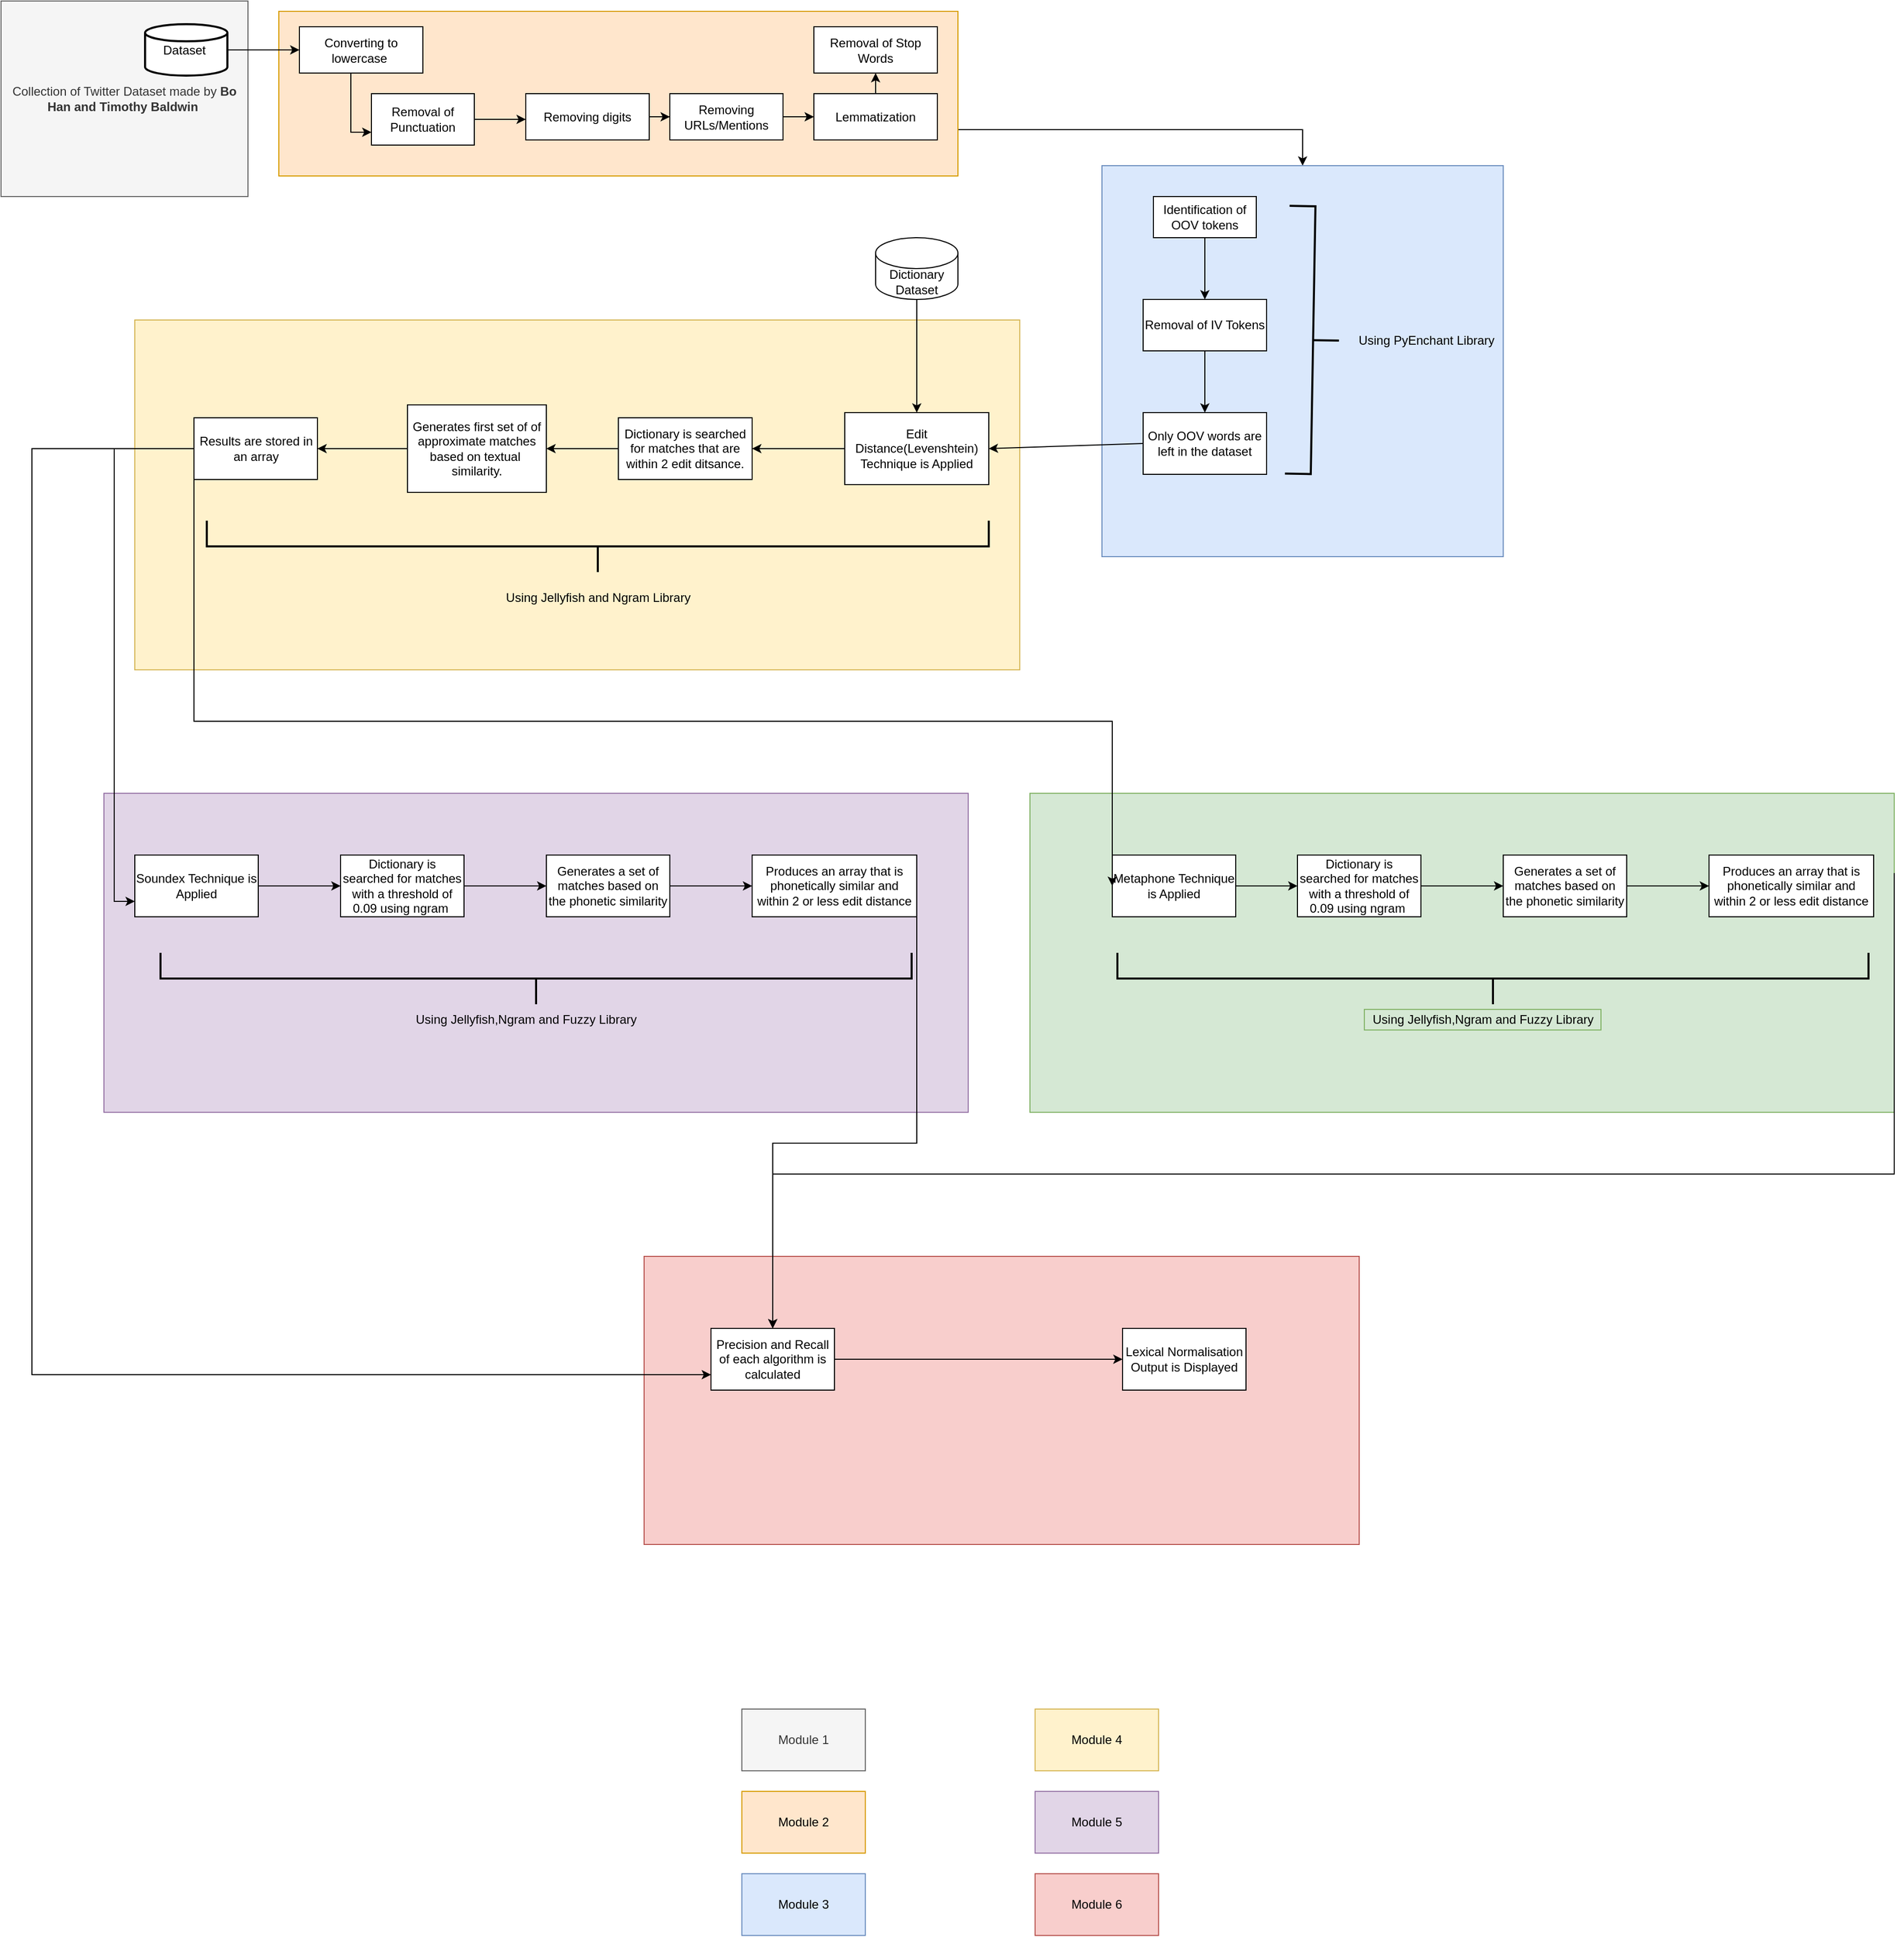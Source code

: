 <mxfile version="16.2.4" type="google"><diagram id="jLyRd-9hGAK_bKS3BUGZ" name="Page-1"><mxGraphModel dx="1852" dy="1042" grid="1" gridSize="10" guides="1" tooltips="1" connect="1" arrows="1" fold="1" page="1" pageScale="1" pageWidth="3300" pageHeight="4681" math="0" shadow="0"><root><mxCell id="0"/><mxCell id="1" parent="0"/><mxCell id="rZngAvHAmayFfEcME58n-93" value="Collection of Twitter Dataset made by &lt;b&gt;Bo Han and Timothy Baldwin&amp;nbsp;&lt;/b&gt;" style="rounded=0;whiteSpace=wrap;html=1;strokeColor=#666666;strokeWidth=1;fillColor=#f5f5f5;fontColor=#333333;" vertex="1" parent="1"><mxGeometry x="120" y="60" width="240" height="190" as="geometry"/></mxCell><mxCell id="hwuH10PfFCGWQ_aGmUsl-1" value="Dataset&amp;nbsp;" style="strokeWidth=2;html=1;shape=mxgraph.flowchart.database;whiteSpace=wrap;" parent="1" vertex="1"><mxGeometry x="260" y="82.5" width="80" height="50" as="geometry"/></mxCell><mxCell id="rZngAvHAmayFfEcME58n-33" style="edgeStyle=elbowEdgeStyle;rounded=0;orthogonalLoop=1;jettySize=auto;html=1;exitX=1;exitY=0.5;exitDx=0;exitDy=0;entryX=0.5;entryY=0;entryDx=0;entryDy=0;elbow=vertical;" edge="1" parent="1" source="hwuH10PfFCGWQ_aGmUsl-2" target="rZngAvHAmayFfEcME58n-12"><mxGeometry relative="1" as="geometry"/></mxCell><mxCell id="hwuH10PfFCGWQ_aGmUsl-2" value="" style="rounded=0;whiteSpace=wrap;html=1;fillColor=#ffe6cc;strokeColor=#d79b00;" parent="1" vertex="1"><mxGeometry x="390" y="70" width="660" height="160" as="geometry"/></mxCell><mxCell id="hwuH10PfFCGWQ_aGmUsl-10" style="edgeStyle=orthogonalEdgeStyle;rounded=0;orthogonalLoop=1;jettySize=auto;html=1;entryX=0;entryY=0.5;entryDx=0;entryDy=0;" parent="1" source="hwuH10PfFCGWQ_aGmUsl-1" target="hwuH10PfFCGWQ_aGmUsl-3" edge="1"><mxGeometry relative="1" as="geometry"><Array as="points"><mxPoint x="370" y="108"/></Array></mxGeometry></mxCell><mxCell id="rZngAvHAmayFfEcME58n-10" style="edgeStyle=elbowEdgeStyle;rounded=0;orthogonalLoop=1;jettySize=auto;html=1;exitX=0.5;exitY=1;exitDx=0;exitDy=0;entryX=0;entryY=0.75;entryDx=0;entryDy=0;" edge="1" parent="1" source="hwuH10PfFCGWQ_aGmUsl-3" target="rZngAvHAmayFfEcME58n-1"><mxGeometry relative="1" as="geometry"><Array as="points"><mxPoint x="460" y="150"/></Array></mxGeometry></mxCell><mxCell id="hwuH10PfFCGWQ_aGmUsl-3" value="Converting to lowercase&amp;nbsp;" style="rounded=0;whiteSpace=wrap;html=1;" parent="1" vertex="1"><mxGeometry x="410" y="85" width="120" height="45" as="geometry"/></mxCell><mxCell id="hwuH10PfFCGWQ_aGmUsl-13" style="edgeStyle=orthogonalEdgeStyle;rounded=0;orthogonalLoop=1;jettySize=auto;html=1;" parent="1" source="hwuH10PfFCGWQ_aGmUsl-4" target="hwuH10PfFCGWQ_aGmUsl-5" edge="1"><mxGeometry relative="1" as="geometry"/></mxCell><mxCell id="hwuH10PfFCGWQ_aGmUsl-4" value="Removing digits" style="rounded=0;whiteSpace=wrap;html=1;" parent="1" vertex="1"><mxGeometry x="630" y="150" width="120" height="45" as="geometry"/></mxCell><mxCell id="hwuH10PfFCGWQ_aGmUsl-14" style="edgeStyle=orthogonalEdgeStyle;rounded=0;orthogonalLoop=1;jettySize=auto;html=1;entryX=0;entryY=0.5;entryDx=0;entryDy=0;" parent="1" source="hwuH10PfFCGWQ_aGmUsl-5" target="hwuH10PfFCGWQ_aGmUsl-6" edge="1"><mxGeometry relative="1" as="geometry"/></mxCell><mxCell id="hwuH10PfFCGWQ_aGmUsl-5" value="Removing URLs/Mentions" style="rounded=0;whiteSpace=wrap;html=1;" parent="1" vertex="1"><mxGeometry x="770" y="150" width="110" height="45" as="geometry"/></mxCell><mxCell id="hwuH10PfFCGWQ_aGmUsl-17" style="edgeStyle=orthogonalEdgeStyle;rounded=0;orthogonalLoop=1;jettySize=auto;html=1;" parent="1" source="hwuH10PfFCGWQ_aGmUsl-6" target="hwuH10PfFCGWQ_aGmUsl-7" edge="1"><mxGeometry relative="1" as="geometry"><Array as="points"><mxPoint x="970" y="173"/></Array></mxGeometry></mxCell><mxCell id="hwuH10PfFCGWQ_aGmUsl-6" value="Lemmatization" style="rounded=0;whiteSpace=wrap;html=1;" parent="1" vertex="1"><mxGeometry x="910" y="150" width="120" height="45" as="geometry"/></mxCell><mxCell id="hwuH10PfFCGWQ_aGmUsl-7" value="Removal of Stop Words" style="rounded=0;whiteSpace=wrap;html=1;" parent="1" vertex="1"><mxGeometry x="910" y="85" width="120" height="45" as="geometry"/></mxCell><mxCell id="rZngAvHAmayFfEcME58n-5" style="edgeStyle=orthogonalEdgeStyle;rounded=0;orthogonalLoop=1;jettySize=auto;html=1;exitX=1;exitY=0.5;exitDx=0;exitDy=0;" edge="1" parent="1" source="rZngAvHAmayFfEcME58n-1"><mxGeometry relative="1" as="geometry"><mxPoint x="630" y="175" as="targetPoint"/></mxGeometry></mxCell><mxCell id="rZngAvHAmayFfEcME58n-1" value="Removal of Punctuation" style="rounded=0;whiteSpace=wrap;html=1;" vertex="1" parent="1"><mxGeometry x="480" y="150" width="100" height="50" as="geometry"/></mxCell><mxCell id="rZngAvHAmayFfEcME58n-12" value="" style="rounded=0;whiteSpace=wrap;html=1;align=right;fillColor=#dae8fc;strokeColor=#6c8ebf;" vertex="1" parent="1"><mxGeometry x="1190" y="220" width="390" height="380" as="geometry"/></mxCell><mxCell id="rZngAvHAmayFfEcME58n-20" value="" style="edgeStyle=elbowEdgeStyle;rounded=0;orthogonalLoop=1;jettySize=auto;html=1;" edge="1" parent="1" source="rZngAvHAmayFfEcME58n-13" target="rZngAvHAmayFfEcME58n-19"><mxGeometry relative="1" as="geometry"/></mxCell><mxCell id="rZngAvHAmayFfEcME58n-13" value="Identification of OOV tokens" style="rounded=0;whiteSpace=wrap;html=1;" vertex="1" parent="1"><mxGeometry x="1240" y="250" width="100" height="40" as="geometry"/></mxCell><mxCell id="rZngAvHAmayFfEcME58n-14" style="edgeStyle=elbowEdgeStyle;rounded=0;orthogonalLoop=1;jettySize=auto;html=1;exitX=1;exitY=1;exitDx=0;exitDy=0;" edge="1" parent="1" source="rZngAvHAmayFfEcME58n-12" target="rZngAvHAmayFfEcME58n-12"><mxGeometry relative="1" as="geometry"/></mxCell><mxCell id="rZngAvHAmayFfEcME58n-24" value="" style="edgeStyle=elbowEdgeStyle;rounded=0;orthogonalLoop=1;jettySize=auto;html=1;" edge="1" parent="1" source="rZngAvHAmayFfEcME58n-19" target="rZngAvHAmayFfEcME58n-23"><mxGeometry relative="1" as="geometry"/></mxCell><mxCell id="rZngAvHAmayFfEcME58n-19" value="Removal of IV Tokens" style="whiteSpace=wrap;html=1;rounded=0;" vertex="1" parent="1"><mxGeometry x="1230" y="350" width="120" height="50" as="geometry"/></mxCell><mxCell id="rZngAvHAmayFfEcME58n-23" value="Only OOV words are left in the dataset" style="whiteSpace=wrap;html=1;rounded=0;" vertex="1" parent="1"><mxGeometry x="1230" y="460" width="120" height="60" as="geometry"/></mxCell><mxCell id="rZngAvHAmayFfEcME58n-26" value="" style="strokeWidth=2;html=1;shape=mxgraph.flowchart.annotation_2;align=left;labelPosition=right;pointerEvents=1;rotation=-179;" vertex="1" parent="1"><mxGeometry x="1370.09" y="259.48" width="50.24" height="260.26" as="geometry"/></mxCell><mxCell id="rZngAvHAmayFfEcME58n-32" value="Using PyEnchant Library" style="text;html=1;align=center;verticalAlign=middle;resizable=0;points=[];autosize=1;strokeColor=none;fillColor=none;" vertex="1" parent="1"><mxGeometry x="1430" y="380" width="150" height="20" as="geometry"/></mxCell><mxCell id="rZngAvHAmayFfEcME58n-34" value="" style="rounded=0;whiteSpace=wrap;html=1;fillColor=#fff2cc;strokeColor=#d6b656;" vertex="1" parent="1"><mxGeometry x="250" y="370" width="860.09" height="340" as="geometry"/></mxCell><mxCell id="rZngAvHAmayFfEcME58n-50" style="edgeStyle=none;rounded=0;orthogonalLoop=1;jettySize=auto;html=1;exitX=0.5;exitY=1;exitDx=0;exitDy=0;exitPerimeter=0;elbow=vertical;" edge="1" parent="1" target="rZngAvHAmayFfEcME58n-37"><mxGeometry relative="1" as="geometry"><mxPoint x="1010" y="320" as="sourcePoint"/></mxGeometry></mxCell><mxCell id="rZngAvHAmayFfEcME58n-35" value="Dictionary Dataset" style="shape=cylinder3;whiteSpace=wrap;html=1;boundedLbl=1;backgroundOutline=1;size=15;" vertex="1" parent="1"><mxGeometry x="970" y="290" width="80" height="60" as="geometry"/></mxCell><mxCell id="rZngAvHAmayFfEcME58n-43" value="" style="edgeStyle=none;rounded=0;orthogonalLoop=1;jettySize=auto;html=1;elbow=vertical;" edge="1" parent="1" source="rZngAvHAmayFfEcME58n-37" target="rZngAvHAmayFfEcME58n-42"><mxGeometry relative="1" as="geometry"/></mxCell><mxCell id="rZngAvHAmayFfEcME58n-37" value="Edit Distance(Levenshtein) Technique is Applied" style="rounded=0;whiteSpace=wrap;html=1;" vertex="1" parent="1"><mxGeometry x="940" y="460" width="140" height="70" as="geometry"/></mxCell><mxCell id="rZngAvHAmayFfEcME58n-45" value="" style="edgeStyle=none;rounded=0;orthogonalLoop=1;jettySize=auto;html=1;elbow=vertical;" edge="1" parent="1" source="rZngAvHAmayFfEcME58n-42" target="rZngAvHAmayFfEcME58n-44"><mxGeometry relative="1" as="geometry"/></mxCell><mxCell id="rZngAvHAmayFfEcME58n-42" value="Dictionary is searched for matches that are within 2 edit ditsance." style="whiteSpace=wrap;html=1;rounded=0;" vertex="1" parent="1"><mxGeometry x="720" y="465" width="130" height="60" as="geometry"/></mxCell><mxCell id="rZngAvHAmayFfEcME58n-47" value="" style="edgeStyle=none;rounded=0;orthogonalLoop=1;jettySize=auto;html=1;elbow=vertical;" edge="1" parent="1" source="rZngAvHAmayFfEcME58n-44" target="rZngAvHAmayFfEcME58n-46"><mxGeometry relative="1" as="geometry"/></mxCell><mxCell id="rZngAvHAmayFfEcME58n-44" value="Generates first set of of approximate matches based on textual&amp;nbsp; similarity." style="whiteSpace=wrap;html=1;rounded=0;" vertex="1" parent="1"><mxGeometry x="515" y="452.5" width="135" height="85" as="geometry"/></mxCell><mxCell id="rZngAvHAmayFfEcME58n-46" value="Results are stored in an array" style="rounded=0;whiteSpace=wrap;html=1;" vertex="1" parent="1"><mxGeometry x="307.5" y="465" width="120" height="60" as="geometry"/></mxCell><mxCell id="rZngAvHAmayFfEcME58n-48" value="" style="strokeWidth=2;html=1;shape=mxgraph.flowchart.annotation_2;align=left;labelPosition=right;pointerEvents=1;rotation=-90;" vertex="1" parent="1"><mxGeometry x="675" y="210" width="50" height="760" as="geometry"/></mxCell><mxCell id="rZngAvHAmayFfEcME58n-49" value="Using Jellyfish and Ngram Library" style="text;html=1;align=center;verticalAlign=middle;resizable=0;points=[];autosize=1;strokeColor=none;fillColor=none;" vertex="1" parent="1"><mxGeometry x="605" y="630" width="190" height="20" as="geometry"/></mxCell><mxCell id="rZngAvHAmayFfEcME58n-51" style="edgeStyle=none;rounded=0;orthogonalLoop=1;jettySize=auto;html=1;exitX=0;exitY=0.5;exitDx=0;exitDy=0;entryX=1;entryY=0.5;entryDx=0;entryDy=0;elbow=vertical;" edge="1" parent="1" source="rZngAvHAmayFfEcME58n-23" target="rZngAvHAmayFfEcME58n-37"><mxGeometry relative="1" as="geometry"/></mxCell><mxCell id="rZngAvHAmayFfEcME58n-53" value="" style="rounded=0;whiteSpace=wrap;html=1;strokeWidth=1;fillColor=#e1d5e7;strokeColor=#9673a6;" vertex="1" parent="1"><mxGeometry x="220" y="830" width="840" height="310" as="geometry"/></mxCell><mxCell id="rZngAvHAmayFfEcME58n-57" value="" style="edgeStyle=orthogonalEdgeStyle;rounded=0;orthogonalLoop=1;jettySize=auto;html=1;elbow=vertical;" edge="1" parent="1" source="rZngAvHAmayFfEcME58n-54" target="rZngAvHAmayFfEcME58n-56"><mxGeometry relative="1" as="geometry"/></mxCell><mxCell id="rZngAvHAmayFfEcME58n-54" value="Soundex Technique is Applied" style="rounded=0;whiteSpace=wrap;html=1;strokeWidth=1;" vertex="1" parent="1"><mxGeometry x="250" y="890" width="120" height="60" as="geometry"/></mxCell><mxCell id="rZngAvHAmayFfEcME58n-55" style="edgeStyle=orthogonalEdgeStyle;rounded=0;orthogonalLoop=1;jettySize=auto;html=1;exitX=0;exitY=0.5;exitDx=0;exitDy=0;entryX=0;entryY=0.75;entryDx=0;entryDy=0;elbow=vertical;" edge="1" parent="1" source="rZngAvHAmayFfEcME58n-46" target="rZngAvHAmayFfEcME58n-54"><mxGeometry relative="1" as="geometry"/></mxCell><mxCell id="rZngAvHAmayFfEcME58n-59" value="" style="edgeStyle=orthogonalEdgeStyle;rounded=0;orthogonalLoop=1;jettySize=auto;html=1;elbow=vertical;" edge="1" parent="1" source="rZngAvHAmayFfEcME58n-56" target="rZngAvHAmayFfEcME58n-58"><mxGeometry relative="1" as="geometry"/></mxCell><mxCell id="rZngAvHAmayFfEcME58n-56" value="Dictionary is searched for matches with a threshold of 0.09 using ngram&amp;nbsp;" style="rounded=0;whiteSpace=wrap;html=1;strokeWidth=1;" vertex="1" parent="1"><mxGeometry x="450" y="890" width="120" height="60" as="geometry"/></mxCell><mxCell id="rZngAvHAmayFfEcME58n-61" value="" style="edgeStyle=orthogonalEdgeStyle;rounded=0;orthogonalLoop=1;jettySize=auto;html=1;elbow=vertical;" edge="1" parent="1" source="rZngAvHAmayFfEcME58n-58" target="rZngAvHAmayFfEcME58n-60"><mxGeometry relative="1" as="geometry"/></mxCell><mxCell id="rZngAvHAmayFfEcME58n-58" value="Generates a set of matches based on the phonetic similarity" style="whiteSpace=wrap;html=1;rounded=0;strokeWidth=1;" vertex="1" parent="1"><mxGeometry x="650" y="890" width="120" height="60" as="geometry"/></mxCell><mxCell id="rZngAvHAmayFfEcME58n-60" value="Produces an array that is phonetically similar and within 2 or less edit distance" style="whiteSpace=wrap;html=1;rounded=0;strokeWidth=1;" vertex="1" parent="1"><mxGeometry x="850" y="890" width="160" height="60" as="geometry"/></mxCell><mxCell id="rZngAvHAmayFfEcME58n-63" value="" style="strokeWidth=2;html=1;shape=mxgraph.flowchart.annotation_2;align=left;labelPosition=right;pointerEvents=1;rotation=-90;" vertex="1" parent="1"><mxGeometry x="615" y="645" width="50" height="730" as="geometry"/></mxCell><mxCell id="rZngAvHAmayFfEcME58n-64" value="Using Jellyfish,Ngram and Fuzzy Library" style="text;html=1;align=center;verticalAlign=middle;resizable=0;points=[];autosize=1;strokeColor=none;fillColor=none;" vertex="1" parent="1"><mxGeometry x="515" y="1040" width="230" height="20" as="geometry"/></mxCell><mxCell id="rZngAvHAmayFfEcME58n-65" value="" style="rounded=0;whiteSpace=wrap;html=1;strokeWidth=1;fillColor=#d5e8d4;strokeColor=#82b366;" vertex="1" parent="1"><mxGeometry x="1120" y="830" width="840" height="310" as="geometry"/></mxCell><mxCell id="rZngAvHAmayFfEcME58n-66" value="" style="edgeStyle=orthogonalEdgeStyle;rounded=0;orthogonalLoop=1;jettySize=auto;html=1;elbow=vertical;fillColor=#d5e8d4;strokeColor=#000000;" edge="1" parent="1" source="rZngAvHAmayFfEcME58n-67" target="rZngAvHAmayFfEcME58n-69"><mxGeometry relative="1" as="geometry"/></mxCell><mxCell id="rZngAvHAmayFfEcME58n-67" value="Metaphone Technique is Applied" style="rounded=0;whiteSpace=wrap;html=1;strokeWidth=1;" vertex="1" parent="1"><mxGeometry x="1200" y="890" width="120" height="60" as="geometry"/></mxCell><mxCell id="rZngAvHAmayFfEcME58n-68" value="" style="edgeStyle=orthogonalEdgeStyle;rounded=0;orthogonalLoop=1;jettySize=auto;html=1;elbow=vertical;fillColor=#d5e8d4;strokeColor=#000000;" edge="1" parent="1" source="rZngAvHAmayFfEcME58n-69" target="rZngAvHAmayFfEcME58n-71"><mxGeometry relative="1" as="geometry"/></mxCell><mxCell id="rZngAvHAmayFfEcME58n-69" value="Dictionary is searched for matches with a threshold of 0.09 using ngram&amp;nbsp;" style="rounded=0;whiteSpace=wrap;html=1;strokeWidth=1;" vertex="1" parent="1"><mxGeometry x="1380" y="890" width="120" height="60" as="geometry"/></mxCell><mxCell id="rZngAvHAmayFfEcME58n-70" value="" style="edgeStyle=orthogonalEdgeStyle;rounded=0;orthogonalLoop=1;jettySize=auto;html=1;elbow=vertical;fillColor=#d5e8d4;strokeColor=#000000;" edge="1" parent="1" source="rZngAvHAmayFfEcME58n-71" target="rZngAvHAmayFfEcME58n-72"><mxGeometry relative="1" as="geometry"/></mxCell><mxCell id="rZngAvHAmayFfEcME58n-71" value="Generates a set of matches based on the phonetic similarity" style="whiteSpace=wrap;html=1;rounded=0;strokeWidth=1;" vertex="1" parent="1"><mxGeometry x="1580" y="890" width="120" height="60" as="geometry"/></mxCell><mxCell id="rZngAvHAmayFfEcME58n-72" value="Produces an array that is phonetically similar and within 2 or less edit distance" style="whiteSpace=wrap;html=1;rounded=0;strokeWidth=1;" vertex="1" parent="1"><mxGeometry x="1780" y="890" width="160" height="60" as="geometry"/></mxCell><mxCell id="rZngAvHAmayFfEcME58n-73" value="" style="strokeWidth=2;html=1;shape=mxgraph.flowchart.annotation_2;align=left;labelPosition=right;pointerEvents=1;rotation=-90;fillColor=#d5e8d4;strokeColor=#000000;" vertex="1" parent="1"><mxGeometry x="1545" y="645" width="50" height="730" as="geometry"/></mxCell><mxCell id="rZngAvHAmayFfEcME58n-74" value="Using Jellyfish,Ngram and Fuzzy Library" style="text;html=1;align=center;verticalAlign=middle;resizable=0;points=[];autosize=1;strokeColor=#82b366;fillColor=#d5e8d4;" vertex="1" parent="1"><mxGeometry x="1445" y="1040" width="230" height="20" as="geometry"/></mxCell><mxCell id="rZngAvHAmayFfEcME58n-76" style="edgeStyle=elbowEdgeStyle;rounded=0;orthogonalLoop=1;jettySize=auto;html=1;exitX=0;exitY=0.5;exitDx=0;exitDy=0;entryX=0;entryY=0.5;entryDx=0;entryDy=0;elbow=vertical;" edge="1" parent="1" source="rZngAvHAmayFfEcME58n-46" target="rZngAvHAmayFfEcME58n-67"><mxGeometry relative="1" as="geometry"><mxPoint x="1090" y="920" as="targetPoint"/><Array as="points"><mxPoint x="1060" y="760"/></Array></mxGeometry></mxCell><mxCell id="rZngAvHAmayFfEcME58n-78" value="" style="rounded=0;whiteSpace=wrap;html=1;strokeColor=#b85450;strokeWidth=1;fillColor=#f8cecc;" vertex="1" parent="1"><mxGeometry x="745" y="1280" width="695" height="280" as="geometry"/></mxCell><mxCell id="rZngAvHAmayFfEcME58n-81" style="edgeStyle=elbowEdgeStyle;rounded=0;orthogonalLoop=1;jettySize=auto;elbow=vertical;html=1;exitX=1;exitY=0.5;exitDx=0;exitDy=0;strokeColor=#000000;" edge="1" parent="1" source="rZngAvHAmayFfEcME58n-79" target="rZngAvHAmayFfEcME58n-80"><mxGeometry relative="1" as="geometry"/></mxCell><mxCell id="rZngAvHAmayFfEcME58n-79" value="Precision and Recall of each algorithm is calculated" style="rounded=0;whiteSpace=wrap;html=1;strokeColor=#000000;strokeWidth=1;" vertex="1" parent="1"><mxGeometry x="810" y="1350" width="120" height="60" as="geometry"/></mxCell><mxCell id="rZngAvHAmayFfEcME58n-80" value="Lexical Normalisation Output is Displayed" style="rounded=0;whiteSpace=wrap;html=1;strokeColor=#000000;strokeWidth=1;" vertex="1" parent="1"><mxGeometry x="1210" y="1350" width="120" height="60" as="geometry"/></mxCell><mxCell id="rZngAvHAmayFfEcME58n-82" style="edgeStyle=elbowEdgeStyle;rounded=0;orthogonalLoop=1;jettySize=auto;elbow=vertical;html=1;exitX=1;exitY=0.25;exitDx=0;exitDy=0;entryX=0.5;entryY=0;entryDx=0;entryDy=0;strokeColor=#000000;" edge="1" parent="1" source="rZngAvHAmayFfEcME58n-65" target="rZngAvHAmayFfEcME58n-79"><mxGeometry relative="1" as="geometry"><Array as="points"><mxPoint x="1120" y="1200"/></Array></mxGeometry></mxCell><mxCell id="rZngAvHAmayFfEcME58n-83" style="edgeStyle=elbowEdgeStyle;rounded=0;orthogonalLoop=1;jettySize=auto;elbow=vertical;html=1;exitX=1;exitY=0.5;exitDx=0;exitDy=0;strokeColor=#000000;" edge="1" parent="1" source="rZngAvHAmayFfEcME58n-60"><mxGeometry relative="1" as="geometry"><mxPoint x="870" y="1350" as="targetPoint"/><Array as="points"><mxPoint x="990" y="1170"/><mxPoint x="960" y="1170"/></Array></mxGeometry></mxCell><mxCell id="rZngAvHAmayFfEcME58n-84" style="edgeStyle=orthogonalEdgeStyle;rounded=0;orthogonalLoop=1;jettySize=auto;elbow=vertical;html=1;exitX=0;exitY=0.5;exitDx=0;exitDy=0;entryX=0;entryY=0.75;entryDx=0;entryDy=0;strokeColor=#000000;" edge="1" parent="1" source="rZngAvHAmayFfEcME58n-46" target="rZngAvHAmayFfEcME58n-79"><mxGeometry relative="1" as="geometry"><Array as="points"><mxPoint x="150" y="495"/><mxPoint x="150" y="1395"/></Array></mxGeometry></mxCell><mxCell id="rZngAvHAmayFfEcME58n-85" value="Module 1" style="rounded=0;whiteSpace=wrap;html=1;strokeColor=#666666;strokeWidth=1;fillColor=#f5f5f5;fontColor=#333333;" vertex="1" parent="1"><mxGeometry x="840" y="1720" width="120" height="60" as="geometry"/></mxCell><mxCell id="rZngAvHAmayFfEcME58n-86" value="Module 3" style="rounded=0;whiteSpace=wrap;html=1;strokeColor=#6c8ebf;strokeWidth=1;fillColor=#dae8fc;" vertex="1" parent="1"><mxGeometry x="840" y="1880" width="120" height="60" as="geometry"/></mxCell><mxCell id="rZngAvHAmayFfEcME58n-87" value="Module 2" style="rounded=0;whiteSpace=wrap;html=1;strokeColor=#d79b00;strokeWidth=1;fillColor=#ffe6cc;" vertex="1" parent="1"><mxGeometry x="840" y="1800" width="120" height="60" as="geometry"/></mxCell><mxCell id="rZngAvHAmayFfEcME58n-88" value="Module 4" style="rounded=0;whiteSpace=wrap;html=1;strokeColor=#d6b656;strokeWidth=1;fillColor=#fff2cc;" vertex="1" parent="1"><mxGeometry x="1125" y="1720" width="120" height="60" as="geometry"/></mxCell><mxCell id="rZngAvHAmayFfEcME58n-89" value="Module 5" style="rounded=0;whiteSpace=wrap;html=1;strokeColor=#9673a6;strokeWidth=1;fillColor=#e1d5e7;" vertex="1" parent="1"><mxGeometry x="1125" y="1800" width="120" height="60" as="geometry"/></mxCell><mxCell id="rZngAvHAmayFfEcME58n-91" value="Module 6" style="rounded=0;whiteSpace=wrap;html=1;strokeColor=#b85450;strokeWidth=1;fillColor=#f8cecc;" vertex="1" parent="1"><mxGeometry x="1125" y="1880" width="120" height="60" as="geometry"/></mxCell></root></mxGraphModel></diagram></mxfile>